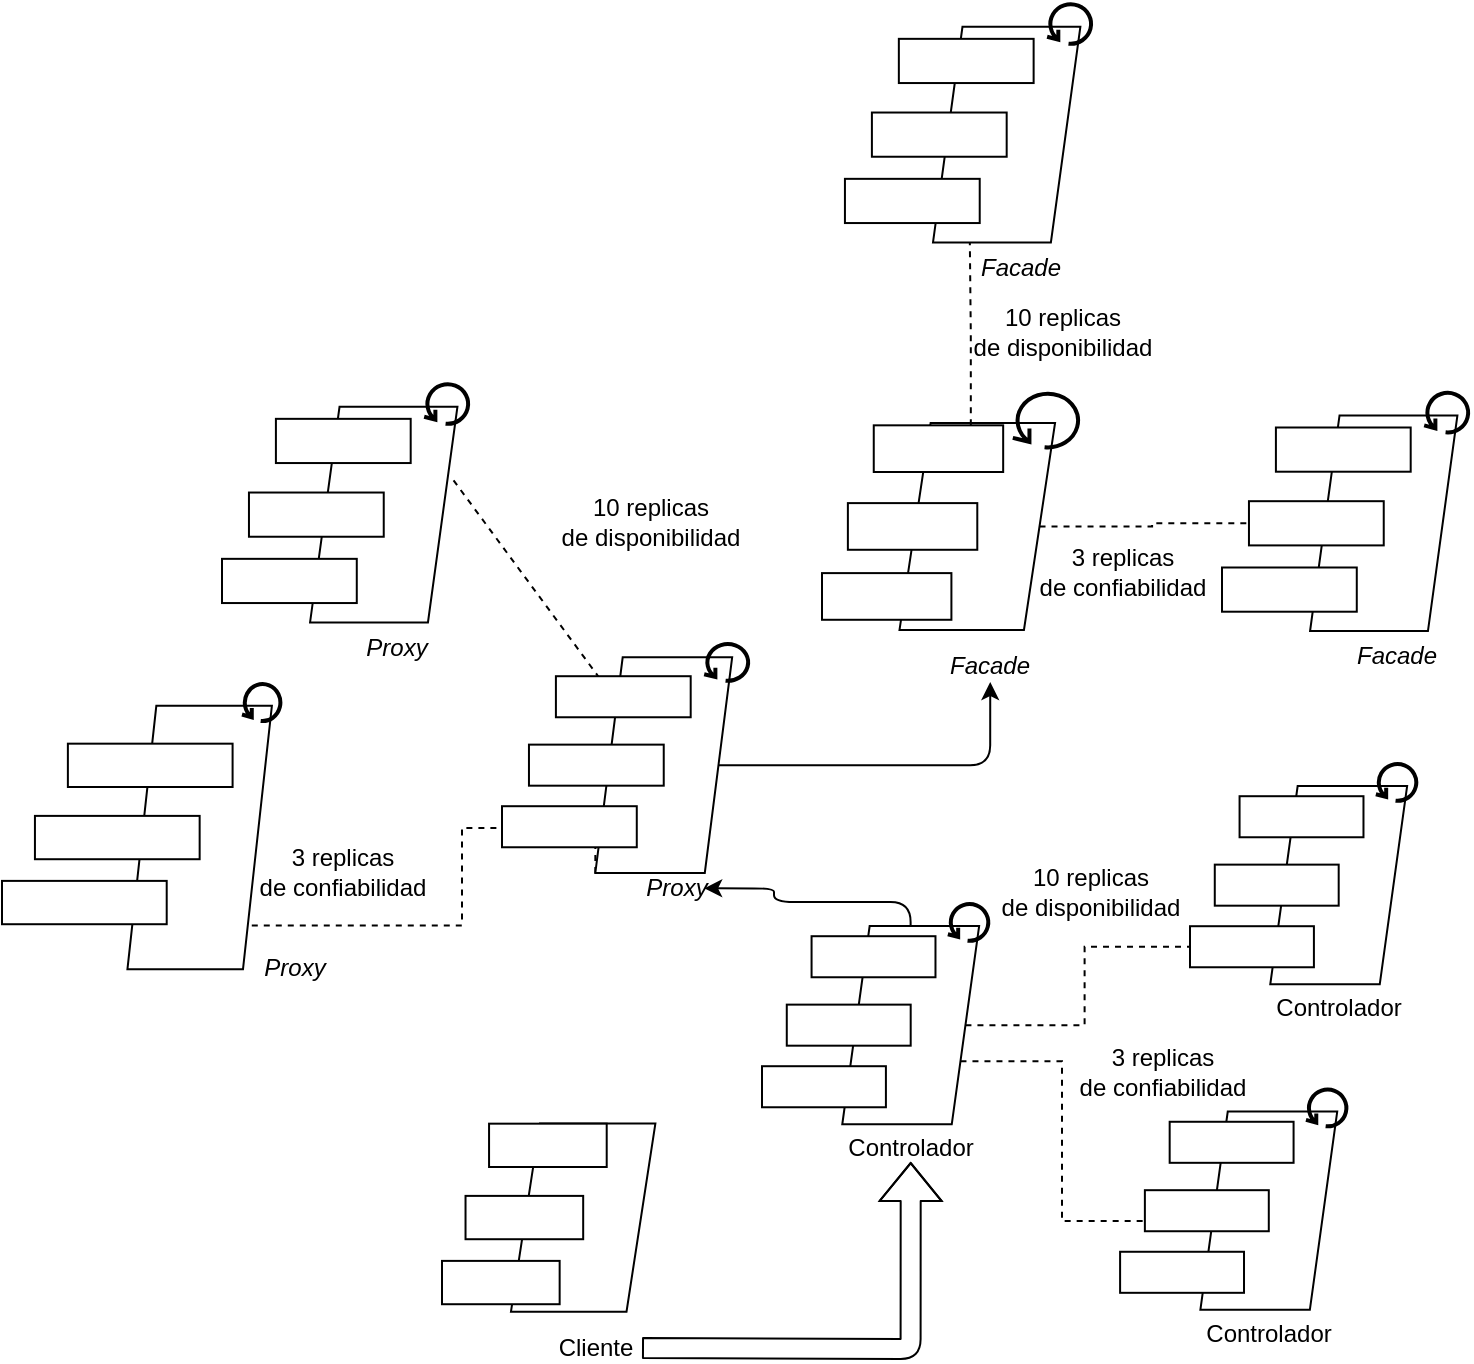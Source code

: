 <mxfile version="13.0.8" type="device"><diagram id="Mx1ZfJOKkuF8T4-pCeP6" name="Page-1"><mxGraphModel dx="1422" dy="794" grid="1" gridSize="10" guides="1" tooltips="1" connect="1" arrows="1" fold="1" page="1" pageScale="1" pageWidth="827" pageHeight="1169" math="0" shadow="0"><root><mxCell id="0"/><mxCell id="1" parent="0"/><mxCell id="HzAO1gzNz8xDpEOPRMTl-11" style="edgeStyle=orthogonalEdgeStyle;rounded=1;orthogonalLoop=1;jettySize=auto;html=1;entryX=0.5;entryY=1;entryDx=0;entryDy=0;shape=flexArrow;fillColor=#ffffff;" parent="1" target="HzAO1gzNz8xDpEOPRMTl-10" edge="1"><mxGeometry relative="1" as="geometry"><mxPoint x="370" y="743" as="sourcePoint"/></mxGeometry></mxCell><mxCell id="HzAO1gzNz8xDpEOPRMTl-15" style="edgeStyle=orthogonalEdgeStyle;rounded=1;orthogonalLoop=1;jettySize=auto;html=1;entryX=1;entryY=0.5;entryDx=0;entryDy=0;exitX=0.5;exitY=1;exitDx=0;exitDy=0;" parent="1" source="HzAO1gzNz8xDpEOPRMTl-6" target="X_VrihfS7TxSsZ8dQjxv-33" edge="1"><mxGeometry relative="1" as="geometry"><Array as="points"><mxPoint x="504" y="520"/><mxPoint x="436" y="520"/><mxPoint x="436" y="513"/></Array></mxGeometry></mxCell><mxCell id="HzAO1gzNz8xDpEOPRMTl-16" value="" style="group" parent="1" vertex="1" connectable="0"><mxGeometry x="460" y="270" width="129.41" height="140" as="geometry"/></mxCell><mxCell id="FM04aaCv9YsE_pUJXGXc-38" value="" style="group" vertex="1" connectable="0" parent="HzAO1gzNz8xDpEOPRMTl-16"><mxGeometry width="129.41" height="140" as="geometry"/></mxCell><mxCell id="X_VrihfS7TxSsZ8dQjxv-11" value="" style="group" parent="FM04aaCv9YsE_pUJXGXc-38" vertex="1" connectable="0"><mxGeometry width="129.41" height="124.444" as="geometry"/></mxCell><mxCell id="X_VrihfS7TxSsZ8dQjxv-8" value="" style="shape=parallelogram;perimeter=parallelogramPerimeter;whiteSpace=wrap;html=1;rotation=90;direction=south;" parent="X_VrihfS7TxSsZ8dQjxv-11" vertex="1"><mxGeometry x="25.882" y="23.333" width="103.529" height="77.778" as="geometry"/></mxCell><mxCell id="X_VrihfS7TxSsZ8dQjxv-5" value="" style="rounded=0;whiteSpace=wrap;html=1;" parent="X_VrihfS7TxSsZ8dQjxv-11" vertex="1"><mxGeometry x="25.882" y="11.667" width="64.706" height="23.333" as="geometry"/></mxCell><mxCell id="X_VrihfS7TxSsZ8dQjxv-9" value="" style="rounded=0;whiteSpace=wrap;html=1;" parent="X_VrihfS7TxSsZ8dQjxv-11" vertex="1"><mxGeometry x="12.941" y="50.556" width="64.706" height="23.333" as="geometry"/></mxCell><mxCell id="X_VrihfS7TxSsZ8dQjxv-10" value="" style="rounded=0;whiteSpace=wrap;html=1;" parent="X_VrihfS7TxSsZ8dQjxv-11" vertex="1"><mxGeometry y="85.556" width="64.706" height="23.333" as="geometry"/></mxCell><mxCell id="HzAO1gzNz8xDpEOPRMTl-19" value="" style="shape=mxgraph.bpmn.loop;html=1;outlineConnect=0;strokeWidth=2;" parent="X_VrihfS7TxSsZ8dQjxv-11" vertex="1"><mxGeometry x="95.41" y="-5.67" width="34" height="29" as="geometry"/></mxCell><mxCell id="X_VrihfS7TxSsZ8dQjxv-34" value="&lt;i&gt;Facade&lt;br&gt;&lt;/i&gt;" style="text;html=1;strokeColor=none;fillColor=none;align=center;verticalAlign=middle;whiteSpace=wrap;rounded=0;" parent="FM04aaCv9YsE_pUJXGXc-38" vertex="1"><mxGeometry x="71.176" y="124.444" width="25.882" height="15.556" as="geometry"/></mxCell><mxCell id="HzAO1gzNz8xDpEOPRMTl-17" style="edgeStyle=orthogonalEdgeStyle;rounded=1;orthogonalLoop=1;jettySize=auto;html=1;entryX=0.5;entryY=1;entryDx=0;entryDy=0;" parent="1" source="X_VrihfS7TxSsZ8dQjxv-23" target="X_VrihfS7TxSsZ8dQjxv-34" edge="1"><mxGeometry relative="1" as="geometry"/></mxCell><mxCell id="FM04aaCv9YsE_pUJXGXc-9" value="" style="endArrow=none;dashed=1;html=1;exitX=0.5;exitY=1;exitDx=0;exitDy=0;entryX=0.05;entryY=0.681;entryDx=0;entryDy=0;entryPerimeter=0;" edge="1" parent="1" source="X_VrihfS7TxSsZ8dQjxv-23" target="FM04aaCv9YsE_pUJXGXc-3"><mxGeometry width="50" height="50" relative="1" as="geometry"><mxPoint x="390" y="480" as="sourcePoint"/><mxPoint x="440" y="430" as="targetPoint"/></mxGeometry></mxCell><mxCell id="FM04aaCv9YsE_pUJXGXc-10" value="10 replicas &lt;br&gt;de disponibilidad" style="text;html=1;align=center;verticalAlign=middle;resizable=0;points=[];autosize=1;" vertex="1" parent="1"><mxGeometry x="324" y="315" width="100" height="30" as="geometry"/></mxCell><mxCell id="FM04aaCv9YsE_pUJXGXc-15" value="" style="group" vertex="1" connectable="0" parent="1"><mxGeometry x="50" y="430" width="162.939" height="130" as="geometry"/></mxCell><mxCell id="FM04aaCv9YsE_pUJXGXc-16" value="" style="group" vertex="1" connectable="0" parent="FM04aaCv9YsE_pUJXGXc-15"><mxGeometry width="162.939" height="130" as="geometry"/></mxCell><mxCell id="FM04aaCv9YsE_pUJXGXc-36" value="" style="group" vertex="1" connectable="0" parent="FM04aaCv9YsE_pUJXGXc-16"><mxGeometry width="162.939" height="130" as="geometry"/></mxCell><mxCell id="FM04aaCv9YsE_pUJXGXc-17" value="" style="shape=parallelogram;perimeter=parallelogramPerimeter;whiteSpace=wrap;html=1;rotation=90;direction=south;" vertex="1" parent="FM04aaCv9YsE_pUJXGXc-36"><mxGeometry x="32.941" y="21.667" width="131.765" height="72.222" as="geometry"/></mxCell><mxCell id="FM04aaCv9YsE_pUJXGXc-18" value="" style="rounded=0;whiteSpace=wrap;html=1;" vertex="1" parent="FM04aaCv9YsE_pUJXGXc-36"><mxGeometry x="32.941" y="10.833" width="82.353" height="21.667" as="geometry"/></mxCell><mxCell id="FM04aaCv9YsE_pUJXGXc-19" value="" style="rounded=0;whiteSpace=wrap;html=1;" vertex="1" parent="FM04aaCv9YsE_pUJXGXc-36"><mxGeometry x="16.471" y="46.944" width="82.353" height="21.667" as="geometry"/></mxCell><mxCell id="FM04aaCv9YsE_pUJXGXc-20" value="" style="rounded=0;whiteSpace=wrap;html=1;" vertex="1" parent="FM04aaCv9YsE_pUJXGXc-36"><mxGeometry y="79.444" width="82.353" height="21.667" as="geometry"/></mxCell><mxCell id="FM04aaCv9YsE_pUJXGXc-22" value="" style="shape=mxgraph.bpmn.loop;html=1;outlineConnect=0;strokeWidth=2;" vertex="1" parent="FM04aaCv9YsE_pUJXGXc-36"><mxGeometry x="120" y="-20" width="20" height="20" as="geometry"/></mxCell><mxCell id="FM04aaCv9YsE_pUJXGXc-21" value="&lt;i&gt;Proxy&lt;br&gt;&lt;/i&gt;" style="text;html=1;strokeColor=none;fillColor=none;align=center;verticalAlign=middle;whiteSpace=wrap;rounded=0;" vertex="1" parent="FM04aaCv9YsE_pUJXGXc-36"><mxGeometry x="129.998" y="115.556" width="32.941" height="14.444" as="geometry"/></mxCell><mxCell id="FM04aaCv9YsE_pUJXGXc-23" style="edgeStyle=orthogonalEdgeStyle;rounded=0;orthogonalLoop=1;jettySize=auto;html=1;exitX=1;exitY=0;exitDx=0;exitDy=0;entryX=0;entryY=0;entryDx=0;entryDy=0;dashed=1;endArrow=none;endFill=0;" edge="1" parent="1" source="X_VrihfS7TxSsZ8dQjxv-23" target="FM04aaCv9YsE_pUJXGXc-17"><mxGeometry relative="1" as="geometry"><Array as="points"><mxPoint x="280" y="483"/></Array></mxGeometry></mxCell><mxCell id="FM04aaCv9YsE_pUJXGXc-24" value="3 replicas &lt;br&gt;de confiabilidad" style="text;html=1;align=center;verticalAlign=middle;resizable=0;points=[];autosize=1;" vertex="1" parent="1"><mxGeometry x="170" y="490" width="100" height="30" as="geometry"/></mxCell><mxCell id="FM04aaCv9YsE_pUJXGXc-33" value="" style="group" vertex="1" connectable="0" parent="1"><mxGeometry x="270" y="620" width="100" height="130" as="geometry"/></mxCell><mxCell id="HzAO1gzNz8xDpEOPRMTl-12" value="" style="group" parent="FM04aaCv9YsE_pUJXGXc-33" vertex="1" connectable="0"><mxGeometry width="100" height="130" as="geometry"/></mxCell><mxCell id="X_VrihfS7TxSsZ8dQjxv-27" value="" style="group" parent="HzAO1gzNz8xDpEOPRMTl-12" vertex="1" connectable="0"><mxGeometry width="100" height="115.556" as="geometry"/></mxCell><mxCell id="X_VrihfS7TxSsZ8dQjxv-28" value="" style="shape=parallelogram;perimeter=parallelogramPerimeter;whiteSpace=wrap;html=1;rotation=90;direction=south;" parent="X_VrihfS7TxSsZ8dQjxv-27" vertex="1"><mxGeometry x="23.529" y="21.667" width="94.118" height="72.222" as="geometry"/></mxCell><mxCell id="X_VrihfS7TxSsZ8dQjxv-29" value="" style="rounded=0;whiteSpace=wrap;html=1;" parent="X_VrihfS7TxSsZ8dQjxv-27" vertex="1"><mxGeometry x="23.529" y="10.833" width="58.824" height="21.667" as="geometry"/></mxCell><mxCell id="X_VrihfS7TxSsZ8dQjxv-30" value="" style="rounded=0;whiteSpace=wrap;html=1;" parent="X_VrihfS7TxSsZ8dQjxv-27" vertex="1"><mxGeometry x="11.765" y="46.944" width="58.824" height="21.667" as="geometry"/></mxCell><mxCell id="X_VrihfS7TxSsZ8dQjxv-31" value="" style="rounded=0;whiteSpace=wrap;html=1;" parent="X_VrihfS7TxSsZ8dQjxv-27" vertex="1"><mxGeometry y="79.444" width="58.824" height="21.667" as="geometry"/></mxCell><mxCell id="X_VrihfS7TxSsZ8dQjxv-32" value="Cliente" style="text;html=1;strokeColor=none;fillColor=none;align=center;verticalAlign=middle;whiteSpace=wrap;rounded=0;" parent="HzAO1gzNz8xDpEOPRMTl-12" vertex="1"><mxGeometry x="64.706" y="115.556" width="23.529" height="14.444" as="geometry"/></mxCell><mxCell id="FM04aaCv9YsE_pUJXGXc-35" value="" style="group" vertex="1" connectable="0" parent="1"><mxGeometry x="300" y="390" width="124" height="130" as="geometry"/></mxCell><mxCell id="HzAO1gzNz8xDpEOPRMTl-14" value="" style="group" parent="FM04aaCv9YsE_pUJXGXc-35" vertex="1" connectable="0"><mxGeometry y="6.842" width="114.565" height="123.158" as="geometry"/></mxCell><mxCell id="X_VrihfS7TxSsZ8dQjxv-22" value="" style="group" parent="HzAO1gzNz8xDpEOPRMTl-14" vertex="1" connectable="0"><mxGeometry width="114.565" height="109.474" as="geometry"/></mxCell><mxCell id="X_VrihfS7TxSsZ8dQjxv-23" value="" style="shape=parallelogram;perimeter=parallelogramPerimeter;whiteSpace=wrap;html=1;rotation=90;direction=south;" parent="X_VrihfS7TxSsZ8dQjxv-22" vertex="1"><mxGeometry x="26.957" y="20.526" width="107.826" height="68.421" as="geometry"/></mxCell><mxCell id="X_VrihfS7TxSsZ8dQjxv-24" value="" style="rounded=0;whiteSpace=wrap;html=1;" parent="X_VrihfS7TxSsZ8dQjxv-22" vertex="1"><mxGeometry x="26.957" y="10.263" width="67.391" height="20.526" as="geometry"/></mxCell><mxCell id="X_VrihfS7TxSsZ8dQjxv-25" value="" style="rounded=0;whiteSpace=wrap;html=1;" parent="X_VrihfS7TxSsZ8dQjxv-22" vertex="1"><mxGeometry x="13.478" y="44.474" width="67.391" height="20.526" as="geometry"/></mxCell><mxCell id="X_VrihfS7TxSsZ8dQjxv-26" value="" style="rounded=0;whiteSpace=wrap;html=1;" parent="X_VrihfS7TxSsZ8dQjxv-22" vertex="1"><mxGeometry y="75.263" width="67.391" height="20.526" as="geometry"/></mxCell><mxCell id="X_VrihfS7TxSsZ8dQjxv-33" value="&lt;i&gt;Proxy&lt;br&gt;&lt;/i&gt;" style="text;html=1;strokeColor=none;fillColor=none;align=center;verticalAlign=middle;whiteSpace=wrap;rounded=0;" parent="HzAO1gzNz8xDpEOPRMTl-14" vertex="1"><mxGeometry x="74.13" y="109.474" width="26.957" height="13.684" as="geometry"/></mxCell><mxCell id="HzAO1gzNz8xDpEOPRMTl-18" value="" style="shape=mxgraph.bpmn.loop;html=1;outlineConnect=0;strokeWidth=2;" parent="FM04aaCv9YsE_pUJXGXc-35" vertex="1"><mxGeometry x="101.087" width="22.913" height="19.842" as="geometry"/></mxCell><mxCell id="FM04aaCv9YsE_pUJXGXc-37" value="" style="group" vertex="1" connectable="0" parent="1"><mxGeometry x="160" y="260" width="124" height="140" as="geometry"/></mxCell><mxCell id="FM04aaCv9YsE_pUJXGXc-1" value="" style="group" vertex="1" connectable="0" parent="FM04aaCv9YsE_pUJXGXc-37"><mxGeometry y="7.368" width="114.565" height="132.632" as="geometry"/></mxCell><mxCell id="FM04aaCv9YsE_pUJXGXc-2" value="" style="group" vertex="1" connectable="0" parent="FM04aaCv9YsE_pUJXGXc-1"><mxGeometry width="114.565" height="117.895" as="geometry"/></mxCell><mxCell id="FM04aaCv9YsE_pUJXGXc-3" value="" style="shape=parallelogram;perimeter=parallelogramPerimeter;whiteSpace=wrap;html=1;rotation=90;direction=south;" vertex="1" parent="FM04aaCv9YsE_pUJXGXc-2"><mxGeometry x="26.957" y="22.105" width="107.826" height="73.684" as="geometry"/></mxCell><mxCell id="FM04aaCv9YsE_pUJXGXc-4" value="" style="rounded=0;whiteSpace=wrap;html=1;" vertex="1" parent="FM04aaCv9YsE_pUJXGXc-2"><mxGeometry x="26.957" y="11.053" width="67.391" height="22.105" as="geometry"/></mxCell><mxCell id="FM04aaCv9YsE_pUJXGXc-5" value="" style="rounded=0;whiteSpace=wrap;html=1;" vertex="1" parent="FM04aaCv9YsE_pUJXGXc-2"><mxGeometry x="13.478" y="47.895" width="67.391" height="22.105" as="geometry"/></mxCell><mxCell id="FM04aaCv9YsE_pUJXGXc-6" value="" style="rounded=0;whiteSpace=wrap;html=1;" vertex="1" parent="FM04aaCv9YsE_pUJXGXc-2"><mxGeometry y="81.053" width="67.391" height="22.105" as="geometry"/></mxCell><mxCell id="FM04aaCv9YsE_pUJXGXc-7" value="&lt;i&gt;Proxy&lt;br&gt;&lt;/i&gt;" style="text;html=1;strokeColor=none;fillColor=none;align=center;verticalAlign=middle;whiteSpace=wrap;rounded=0;" vertex="1" parent="FM04aaCv9YsE_pUJXGXc-1"><mxGeometry x="74.13" y="117.895" width="26.957" height="14.737" as="geometry"/></mxCell><mxCell id="FM04aaCv9YsE_pUJXGXc-8" value="" style="shape=mxgraph.bpmn.loop;html=1;outlineConnect=0;strokeWidth=2;" vertex="1" parent="FM04aaCv9YsE_pUJXGXc-37"><mxGeometry x="101.087" width="22.913" height="21.368" as="geometry"/></mxCell><mxCell id="FM04aaCv9YsE_pUJXGXc-40" value="" style="group" vertex="1" connectable="0" parent="1"><mxGeometry x="660" y="264.33" width="124" height="140" as="geometry"/></mxCell><mxCell id="FM04aaCv9YsE_pUJXGXc-39" value="" style="group" vertex="1" connectable="0" parent="FM04aaCv9YsE_pUJXGXc-40"><mxGeometry width="124" height="140" as="geometry"/></mxCell><mxCell id="FM04aaCv9YsE_pUJXGXc-25" value="" style="group" vertex="1" connectable="0" parent="FM04aaCv9YsE_pUJXGXc-39"><mxGeometry y="7.368" width="114.565" height="132.632" as="geometry"/></mxCell><mxCell id="FM04aaCv9YsE_pUJXGXc-26" value="" style="group" vertex="1" connectable="0" parent="FM04aaCv9YsE_pUJXGXc-25"><mxGeometry width="114.565" height="117.895" as="geometry"/></mxCell><mxCell id="FM04aaCv9YsE_pUJXGXc-27" value="" style="shape=parallelogram;perimeter=parallelogramPerimeter;whiteSpace=wrap;html=1;rotation=90;direction=south;" vertex="1" parent="FM04aaCv9YsE_pUJXGXc-26"><mxGeometry x="26.957" y="22.105" width="107.826" height="73.684" as="geometry"/></mxCell><mxCell id="FM04aaCv9YsE_pUJXGXc-28" value="" style="rounded=0;whiteSpace=wrap;html=1;" vertex="1" parent="FM04aaCv9YsE_pUJXGXc-26"><mxGeometry x="26.957" y="11.053" width="67.391" height="22.105" as="geometry"/></mxCell><mxCell id="FM04aaCv9YsE_pUJXGXc-29" value="" style="rounded=0;whiteSpace=wrap;html=1;" vertex="1" parent="FM04aaCv9YsE_pUJXGXc-26"><mxGeometry x="13.478" y="47.895" width="67.391" height="22.105" as="geometry"/></mxCell><mxCell id="FM04aaCv9YsE_pUJXGXc-30" value="" style="rounded=0;whiteSpace=wrap;html=1;" vertex="1" parent="FM04aaCv9YsE_pUJXGXc-26"><mxGeometry y="81.053" width="67.391" height="22.105" as="geometry"/></mxCell><mxCell id="FM04aaCv9YsE_pUJXGXc-31" value="&lt;i&gt;Facade&lt;br&gt;&lt;/i&gt;" style="text;html=1;strokeColor=none;fillColor=none;align=center;verticalAlign=middle;whiteSpace=wrap;rounded=0;" vertex="1" parent="FM04aaCv9YsE_pUJXGXc-25"><mxGeometry x="74.13" y="117.895" width="26.957" height="14.737" as="geometry"/></mxCell><mxCell id="FM04aaCv9YsE_pUJXGXc-32" value="" style="shape=mxgraph.bpmn.loop;html=1;outlineConnect=0;strokeWidth=2;" vertex="1" parent="FM04aaCv9YsE_pUJXGXc-39"><mxGeometry x="101.087" width="22.913" height="21.368" as="geometry"/></mxCell><mxCell id="FM04aaCv9YsE_pUJXGXc-41" value="" style="group" vertex="1" connectable="0" parent="1"><mxGeometry x="471.47" y="70" width="124" height="140" as="geometry"/></mxCell><mxCell id="FM04aaCv9YsE_pUJXGXc-42" value="" style="group" vertex="1" connectable="0" parent="FM04aaCv9YsE_pUJXGXc-41"><mxGeometry width="124" height="140" as="geometry"/></mxCell><mxCell id="FM04aaCv9YsE_pUJXGXc-43" value="" style="group" vertex="1" connectable="0" parent="FM04aaCv9YsE_pUJXGXc-42"><mxGeometry y="7.368" width="114.565" height="132.632" as="geometry"/></mxCell><mxCell id="FM04aaCv9YsE_pUJXGXc-44" value="" style="group" vertex="1" connectable="0" parent="FM04aaCv9YsE_pUJXGXc-43"><mxGeometry width="114.565" height="117.895" as="geometry"/></mxCell><mxCell id="FM04aaCv9YsE_pUJXGXc-45" value="" style="shape=parallelogram;perimeter=parallelogramPerimeter;whiteSpace=wrap;html=1;rotation=90;direction=south;" vertex="1" parent="FM04aaCv9YsE_pUJXGXc-44"><mxGeometry x="26.957" y="22.105" width="107.826" height="73.684" as="geometry"/></mxCell><mxCell id="FM04aaCv9YsE_pUJXGXc-46" value="" style="rounded=0;whiteSpace=wrap;html=1;" vertex="1" parent="FM04aaCv9YsE_pUJXGXc-44"><mxGeometry x="26.957" y="11.053" width="67.391" height="22.105" as="geometry"/></mxCell><mxCell id="FM04aaCv9YsE_pUJXGXc-47" value="" style="rounded=0;whiteSpace=wrap;html=1;" vertex="1" parent="FM04aaCv9YsE_pUJXGXc-44"><mxGeometry x="13.478" y="47.895" width="67.391" height="22.105" as="geometry"/></mxCell><mxCell id="FM04aaCv9YsE_pUJXGXc-48" value="" style="rounded=0;whiteSpace=wrap;html=1;" vertex="1" parent="FM04aaCv9YsE_pUJXGXc-44"><mxGeometry y="81.053" width="67.391" height="22.105" as="geometry"/></mxCell><mxCell id="FM04aaCv9YsE_pUJXGXc-49" value="&lt;i&gt;Facade&lt;br&gt;&lt;/i&gt;" style="text;html=1;strokeColor=none;fillColor=none;align=center;verticalAlign=middle;whiteSpace=wrap;rounded=0;" vertex="1" parent="FM04aaCv9YsE_pUJXGXc-43"><mxGeometry x="74.13" y="117.895" width="26.957" height="14.737" as="geometry"/></mxCell><mxCell id="FM04aaCv9YsE_pUJXGXc-50" value="" style="shape=mxgraph.bpmn.loop;html=1;outlineConnect=0;strokeWidth=2;" vertex="1" parent="FM04aaCv9YsE_pUJXGXc-42"><mxGeometry x="101.087" width="22.913" height="21.368" as="geometry"/></mxCell><mxCell id="FM04aaCv9YsE_pUJXGXc-51" style="edgeStyle=orthogonalEdgeStyle;rounded=0;orthogonalLoop=1;jettySize=auto;html=1;exitX=0.75;exitY=0;exitDx=0;exitDy=0;entryX=0.75;entryY=0;entryDx=0;entryDy=0;dashed=1;endArrow=none;endFill=0;" edge="1" parent="1" source="X_VrihfS7TxSsZ8dQjxv-5" target="FM04aaCv9YsE_pUJXGXc-45"><mxGeometry relative="1" as="geometry"/></mxCell><mxCell id="FM04aaCv9YsE_pUJXGXc-52" style="edgeStyle=orthogonalEdgeStyle;rounded=0;orthogonalLoop=1;jettySize=auto;html=1;exitX=0;exitY=0.5;exitDx=0;exitDy=0;entryX=0;entryY=0.5;entryDx=0;entryDy=0;dashed=1;endArrow=none;endFill=0;" edge="1" parent="1" source="X_VrihfS7TxSsZ8dQjxv-8" target="FM04aaCv9YsE_pUJXGXc-29"><mxGeometry relative="1" as="geometry"/></mxCell><mxCell id="FM04aaCv9YsE_pUJXGXc-53" value="10 replicas &lt;br&gt;de disponibilidad" style="text;html=1;align=center;verticalAlign=middle;resizable=0;points=[];autosize=1;" vertex="1" parent="1"><mxGeometry x="530" y="220" width="100" height="30" as="geometry"/></mxCell><mxCell id="FM04aaCv9YsE_pUJXGXc-54" value="3 replicas &lt;br&gt;de confiabilidad" style="text;html=1;align=center;verticalAlign=middle;resizable=0;points=[];autosize=1;" vertex="1" parent="1"><mxGeometry x="560" y="340" width="100" height="30" as="geometry"/></mxCell><mxCell id="FM04aaCv9YsE_pUJXGXc-55" value="" style="group" vertex="1" connectable="0" parent="1"><mxGeometry x="430" y="520" width="114" height="130" as="geometry"/></mxCell><mxCell id="FM04aaCv9YsE_pUJXGXc-34" value="" style="group" vertex="1" connectable="0" parent="FM04aaCv9YsE_pUJXGXc-55"><mxGeometry width="114" height="130" as="geometry"/></mxCell><mxCell id="HzAO1gzNz8xDpEOPRMTl-13" value="" style="group" parent="FM04aaCv9YsE_pUJXGXc-34" vertex="1" connectable="0"><mxGeometry y="6.842" width="105.326" height="123.158" as="geometry"/></mxCell><mxCell id="HzAO1gzNz8xDpEOPRMTl-5" value="" style="group" parent="HzAO1gzNz8xDpEOPRMTl-13" vertex="1" connectable="0"><mxGeometry width="105.326" height="109.474" as="geometry"/></mxCell><mxCell id="HzAO1gzNz8xDpEOPRMTl-6" value="" style="shape=parallelogram;perimeter=parallelogramPerimeter;whiteSpace=wrap;html=1;rotation=90;direction=south;" parent="HzAO1gzNz8xDpEOPRMTl-5" vertex="1"><mxGeometry x="24.783" y="20.526" width="99.13" height="68.421" as="geometry"/></mxCell><mxCell id="HzAO1gzNz8xDpEOPRMTl-7" value="" style="rounded=0;whiteSpace=wrap;html=1;" parent="HzAO1gzNz8xDpEOPRMTl-5" vertex="1"><mxGeometry x="24.783" y="10.263" width="61.957" height="20.526" as="geometry"/></mxCell><mxCell id="HzAO1gzNz8xDpEOPRMTl-8" value="" style="rounded=0;whiteSpace=wrap;html=1;" parent="HzAO1gzNz8xDpEOPRMTl-5" vertex="1"><mxGeometry x="12.391" y="44.474" width="61.957" height="20.526" as="geometry"/></mxCell><mxCell id="HzAO1gzNz8xDpEOPRMTl-9" value="" style="rounded=0;whiteSpace=wrap;html=1;" parent="HzAO1gzNz8xDpEOPRMTl-5" vertex="1"><mxGeometry y="75.263" width="61.957" height="20.526" as="geometry"/></mxCell><mxCell id="HzAO1gzNz8xDpEOPRMTl-10" value="Controlador" style="text;html=1;strokeColor=none;fillColor=none;align=center;verticalAlign=middle;whiteSpace=wrap;rounded=0;" parent="HzAO1gzNz8xDpEOPRMTl-13" vertex="1"><mxGeometry x="61.957" y="109.474" width="24.783" height="13.684" as="geometry"/></mxCell><mxCell id="HzAO1gzNz8xDpEOPRMTl-20" value="" style="shape=mxgraph.bpmn.loop;html=1;outlineConnect=0;strokeWidth=2;" parent="FM04aaCv9YsE_pUJXGXc-34" vertex="1"><mxGeometry x="92.935" width="21.065" height="19.842" as="geometry"/></mxCell><mxCell id="FM04aaCv9YsE_pUJXGXc-56" value="" style="group" vertex="1" connectable="0" parent="1"><mxGeometry x="644" y="450" width="114" height="130" as="geometry"/></mxCell><mxCell id="FM04aaCv9YsE_pUJXGXc-57" value="" style="group" vertex="1" connectable="0" parent="FM04aaCv9YsE_pUJXGXc-56"><mxGeometry width="114" height="130" as="geometry"/></mxCell><mxCell id="FM04aaCv9YsE_pUJXGXc-58" value="" style="group" vertex="1" connectable="0" parent="FM04aaCv9YsE_pUJXGXc-57"><mxGeometry y="6.842" width="105.326" height="123.158" as="geometry"/></mxCell><mxCell id="FM04aaCv9YsE_pUJXGXc-59" value="" style="group" vertex="1" connectable="0" parent="FM04aaCv9YsE_pUJXGXc-58"><mxGeometry width="105.326" height="109.474" as="geometry"/></mxCell><mxCell id="FM04aaCv9YsE_pUJXGXc-60" value="" style="shape=parallelogram;perimeter=parallelogramPerimeter;whiteSpace=wrap;html=1;rotation=90;direction=south;" vertex="1" parent="FM04aaCv9YsE_pUJXGXc-59"><mxGeometry x="24.783" y="20.526" width="99.13" height="68.421" as="geometry"/></mxCell><mxCell id="FM04aaCv9YsE_pUJXGXc-61" value="" style="rounded=0;whiteSpace=wrap;html=1;" vertex="1" parent="FM04aaCv9YsE_pUJXGXc-59"><mxGeometry x="24.783" y="10.263" width="61.957" height="20.526" as="geometry"/></mxCell><mxCell id="FM04aaCv9YsE_pUJXGXc-62" value="" style="rounded=0;whiteSpace=wrap;html=1;" vertex="1" parent="FM04aaCv9YsE_pUJXGXc-59"><mxGeometry x="12.391" y="44.474" width="61.957" height="20.526" as="geometry"/></mxCell><mxCell id="FM04aaCv9YsE_pUJXGXc-63" value="" style="rounded=0;whiteSpace=wrap;html=1;" vertex="1" parent="FM04aaCv9YsE_pUJXGXc-59"><mxGeometry y="75.263" width="61.957" height="20.526" as="geometry"/></mxCell><mxCell id="FM04aaCv9YsE_pUJXGXc-64" value="Controlador" style="text;html=1;strokeColor=none;fillColor=none;align=center;verticalAlign=middle;whiteSpace=wrap;rounded=0;" vertex="1" parent="FM04aaCv9YsE_pUJXGXc-58"><mxGeometry x="61.957" y="109.474" width="24.783" height="13.684" as="geometry"/></mxCell><mxCell id="FM04aaCv9YsE_pUJXGXc-65" value="" style="shape=mxgraph.bpmn.loop;html=1;outlineConnect=0;strokeWidth=2;" vertex="1" parent="FM04aaCv9YsE_pUJXGXc-57"><mxGeometry x="92.935" width="21.065" height="19.842" as="geometry"/></mxCell><mxCell id="FM04aaCv9YsE_pUJXGXc-66" value="" style="group" vertex="1" connectable="0" parent="1"><mxGeometry x="609.05" y="612.78" width="114" height="130" as="geometry"/></mxCell><mxCell id="FM04aaCv9YsE_pUJXGXc-67" value="" style="group" vertex="1" connectable="0" parent="FM04aaCv9YsE_pUJXGXc-66"><mxGeometry width="114" height="130" as="geometry"/></mxCell><mxCell id="FM04aaCv9YsE_pUJXGXc-68" value="" style="group" vertex="1" connectable="0" parent="FM04aaCv9YsE_pUJXGXc-67"><mxGeometry y="6.842" width="105.326" height="123.158" as="geometry"/></mxCell><mxCell id="FM04aaCv9YsE_pUJXGXc-69" value="" style="group" vertex="1" connectable="0" parent="FM04aaCv9YsE_pUJXGXc-68"><mxGeometry width="105.326" height="109.474" as="geometry"/></mxCell><mxCell id="FM04aaCv9YsE_pUJXGXc-70" value="" style="shape=parallelogram;perimeter=parallelogramPerimeter;whiteSpace=wrap;html=1;rotation=90;direction=south;" vertex="1" parent="FM04aaCv9YsE_pUJXGXc-69"><mxGeometry x="24.783" y="20.526" width="99.13" height="68.421" as="geometry"/></mxCell><mxCell id="FM04aaCv9YsE_pUJXGXc-71" value="" style="rounded=0;whiteSpace=wrap;html=1;" vertex="1" parent="FM04aaCv9YsE_pUJXGXc-69"><mxGeometry x="24.783" y="10.263" width="61.957" height="20.526" as="geometry"/></mxCell><mxCell id="FM04aaCv9YsE_pUJXGXc-72" value="" style="rounded=0;whiteSpace=wrap;html=1;" vertex="1" parent="FM04aaCv9YsE_pUJXGXc-69"><mxGeometry x="12.391" y="44.474" width="61.957" height="20.526" as="geometry"/></mxCell><mxCell id="FM04aaCv9YsE_pUJXGXc-73" value="" style="rounded=0;whiteSpace=wrap;html=1;" vertex="1" parent="FM04aaCv9YsE_pUJXGXc-69"><mxGeometry y="75.263" width="61.957" height="20.526" as="geometry"/></mxCell><mxCell id="FM04aaCv9YsE_pUJXGXc-74" value="Controlador" style="text;html=1;strokeColor=none;fillColor=none;align=center;verticalAlign=middle;whiteSpace=wrap;rounded=0;" vertex="1" parent="FM04aaCv9YsE_pUJXGXc-68"><mxGeometry x="61.957" y="109.474" width="24.783" height="13.684" as="geometry"/></mxCell><mxCell id="FM04aaCv9YsE_pUJXGXc-75" value="" style="shape=mxgraph.bpmn.loop;html=1;outlineConnect=0;strokeWidth=2;" vertex="1" parent="FM04aaCv9YsE_pUJXGXc-67"><mxGeometry x="92.935" width="21.065" height="19.842" as="geometry"/></mxCell><mxCell id="FM04aaCv9YsE_pUJXGXc-78" value="3 replicas &lt;br&gt;de confiabilidad" style="text;html=1;align=center;verticalAlign=middle;resizable=0;points=[];autosize=1;" vertex="1" parent="FM04aaCv9YsE_pUJXGXc-67"><mxGeometry x="-29.05" y="-23.16" width="100" height="30" as="geometry"/></mxCell><mxCell id="FM04aaCv9YsE_pUJXGXc-76" style="edgeStyle=orthogonalEdgeStyle;rounded=0;orthogonalLoop=1;jettySize=auto;html=1;exitX=0;exitY=0.5;exitDx=0;exitDy=0;entryX=0;entryY=0.5;entryDx=0;entryDy=0;dashed=1;endArrow=none;endFill=0;" edge="1" parent="1" source="HzAO1gzNz8xDpEOPRMTl-6" target="FM04aaCv9YsE_pUJXGXc-63"><mxGeometry relative="1" as="geometry"/></mxCell><mxCell id="FM04aaCv9YsE_pUJXGXc-77" style="edgeStyle=orthogonalEdgeStyle;rounded=0;orthogonalLoop=1;jettySize=auto;html=1;exitX=0;exitY=0.25;exitDx=0;exitDy=0;entryX=0;entryY=0.75;entryDx=0;entryDy=0;dashed=1;endArrow=none;endFill=0;" edge="1" parent="1" source="HzAO1gzNz8xDpEOPRMTl-6" target="FM04aaCv9YsE_pUJXGXc-72"><mxGeometry relative="1" as="geometry"/></mxCell><mxCell id="FM04aaCv9YsE_pUJXGXc-79" value="10 replicas &lt;br&gt;de disponibilidad" style="text;html=1;align=center;verticalAlign=middle;resizable=0;points=[];autosize=1;" vertex="1" parent="1"><mxGeometry x="544" y="500" width="100" height="30" as="geometry"/></mxCell></root></mxGraphModel></diagram></mxfile>